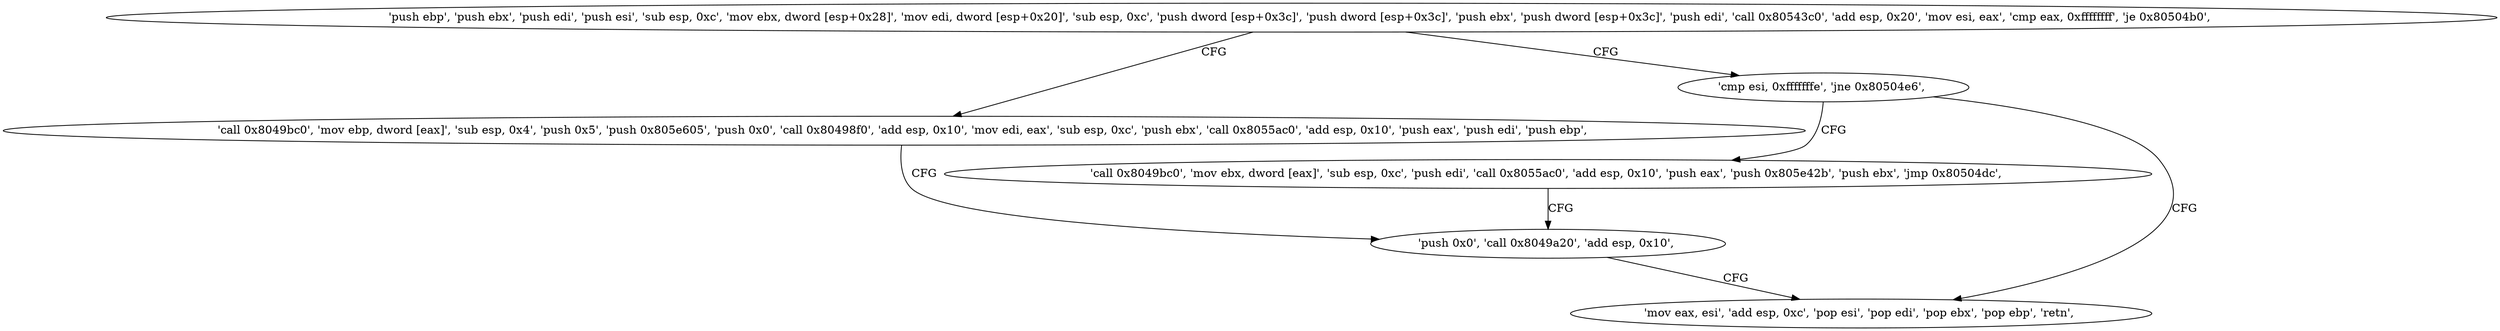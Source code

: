 digraph "func" {
"134546528" [label = "'push ebp', 'push ebx', 'push edi', 'push esi', 'sub esp, 0xc', 'mov ebx, dword [esp+0x28]', 'mov edi, dword [esp+0x20]', 'sub esp, 0xc', 'push dword [esp+0x3c]', 'push dword [esp+0x3c]', 'push ebx', 'push dword [esp+0x3c]', 'push edi', 'call 0x80543c0', 'add esp, 0x20', 'mov esi, eax', 'cmp eax, 0xffffffff', 'je 0x80504b0', " ]
"134546608" [label = "'call 0x8049bc0', 'mov ebp, dword [eax]', 'sub esp, 0x4', 'push 0x5', 'push 0x805e605', 'push 0x0', 'call 0x80498f0', 'add esp, 0x10', 'mov edi, eax', 'sub esp, 0xc', 'push ebx', 'call 0x8055ac0', 'add esp, 0x10', 'push eax', 'push edi', 'push ebp', " ]
"134546575" [label = "'cmp esi, 0xfffffffe', 'jne 0x80504e6', " ]
"134546652" [label = "'push 0x0', 'call 0x8049a20', 'add esp, 0x10', " ]
"134546662" [label = "'mov eax, esi', 'add esp, 0xc', 'pop esi', 'pop edi', 'pop ebx', 'pop ebp', 'retn', " ]
"134546580" [label = "'call 0x8049bc0', 'mov ebx, dword [eax]', 'sub esp, 0xc', 'push edi', 'call 0x8055ac0', 'add esp, 0x10', 'push eax', 'push 0x805e42b', 'push ebx', 'jmp 0x80504dc', " ]
"134546528" -> "134546608" [ label = "CFG" ]
"134546528" -> "134546575" [ label = "CFG" ]
"134546608" -> "134546652" [ label = "CFG" ]
"134546575" -> "134546662" [ label = "CFG" ]
"134546575" -> "134546580" [ label = "CFG" ]
"134546652" -> "134546662" [ label = "CFG" ]
"134546580" -> "134546652" [ label = "CFG" ]
}
